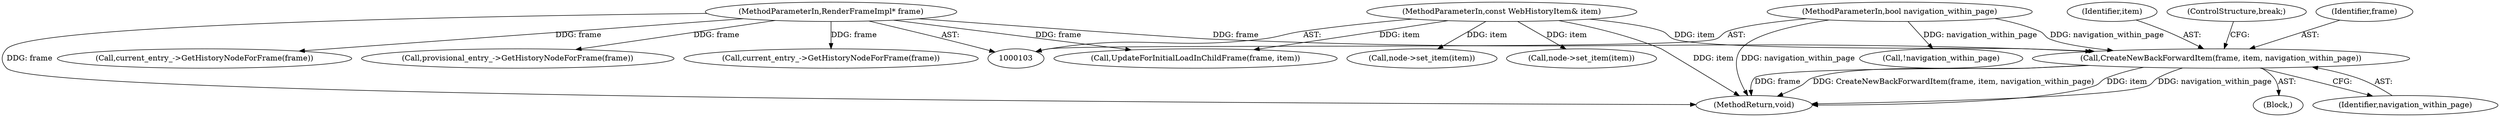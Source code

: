 digraph "0_Chrome_bb3548ef2fcdb58f9bc638bb5a3c379320fdd0e0@pointer" {
"1000143" [label="(Call,CreateNewBackForwardItem(frame, item, navigation_within_page))"];
"1000104" [label="(MethodParameterIn,RenderFrameImpl* frame)"];
"1000105" [label="(MethodParameterIn,const WebHistoryItem& item)"];
"1000107" [label="(MethodParameterIn,bool navigation_within_page)"];
"1000146" [label="(Identifier,navigation_within_page)"];
"1000139" [label="(Call,node->set_item(item))"];
"1000178" [label="(MethodReturn,void)"];
"1000166" [label="(Call,!navigation_within_page)"];
"1000104" [label="(MethodParameterIn,RenderFrameImpl* frame)"];
"1000111" [label="(Block,)"];
"1000107" [label="(MethodParameterIn,bool navigation_within_page)"];
"1000145" [label="(Identifier,item)"];
"1000162" [label="(Call,current_entry_->GetHistoryNodeForFrame(frame))"];
"1000105" [label="(MethodParameterIn,const WebHistoryItem& item)"];
"1000122" [label="(Call,provisional_entry_->GetHistoryNodeForFrame(frame))"];
"1000136" [label="(Call,current_entry_->GetHistoryNodeForFrame(frame))"];
"1000149" [label="(Call,UpdateForInitialLoadInChildFrame(frame, item))"];
"1000147" [label="(ControlStructure,break;)"];
"1000169" [label="(Call,node->set_item(item))"];
"1000143" [label="(Call,CreateNewBackForwardItem(frame, item, navigation_within_page))"];
"1000144" [label="(Identifier,frame)"];
"1000143" -> "1000111"  [label="AST: "];
"1000143" -> "1000146"  [label="CFG: "];
"1000144" -> "1000143"  [label="AST: "];
"1000145" -> "1000143"  [label="AST: "];
"1000146" -> "1000143"  [label="AST: "];
"1000147" -> "1000143"  [label="CFG: "];
"1000143" -> "1000178"  [label="DDG: frame"];
"1000143" -> "1000178"  [label="DDG: CreateNewBackForwardItem(frame, item, navigation_within_page)"];
"1000143" -> "1000178"  [label="DDG: item"];
"1000143" -> "1000178"  [label="DDG: navigation_within_page"];
"1000104" -> "1000143"  [label="DDG: frame"];
"1000105" -> "1000143"  [label="DDG: item"];
"1000107" -> "1000143"  [label="DDG: navigation_within_page"];
"1000104" -> "1000103"  [label="AST: "];
"1000104" -> "1000178"  [label="DDG: frame"];
"1000104" -> "1000122"  [label="DDG: frame"];
"1000104" -> "1000136"  [label="DDG: frame"];
"1000104" -> "1000149"  [label="DDG: frame"];
"1000104" -> "1000162"  [label="DDG: frame"];
"1000105" -> "1000103"  [label="AST: "];
"1000105" -> "1000178"  [label="DDG: item"];
"1000105" -> "1000139"  [label="DDG: item"];
"1000105" -> "1000149"  [label="DDG: item"];
"1000105" -> "1000169"  [label="DDG: item"];
"1000107" -> "1000103"  [label="AST: "];
"1000107" -> "1000178"  [label="DDG: navigation_within_page"];
"1000107" -> "1000166"  [label="DDG: navigation_within_page"];
}
